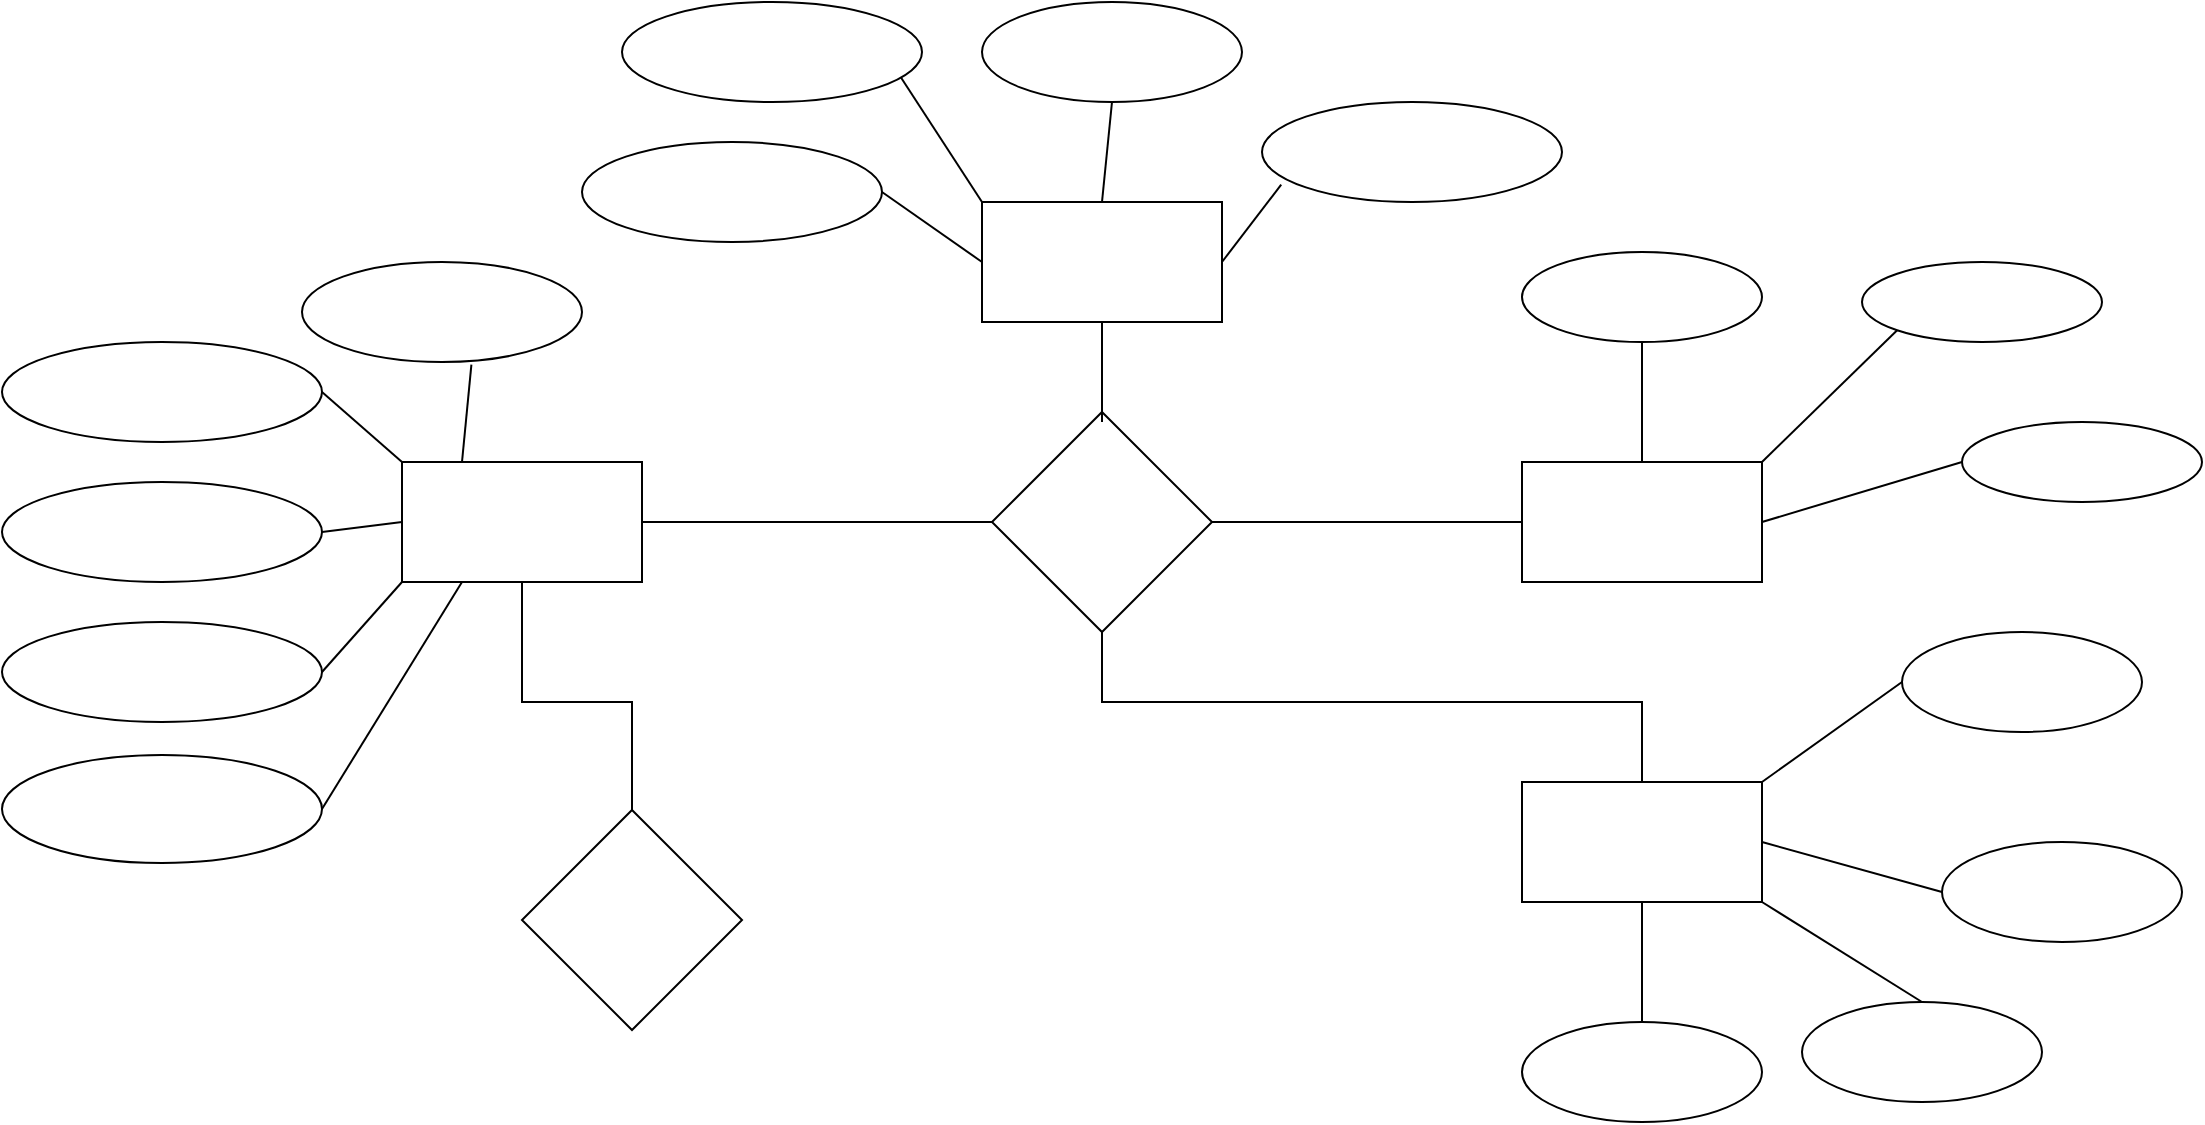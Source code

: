 <mxfile version="20.7.4" type="device"><diagram id="o8hvej4iZV3fhgOFpblf" name="Page-1"><mxGraphModel dx="1556" dy="1064" grid="1" gridSize="10" guides="1" tooltips="1" connect="1" arrows="1" fold="1" page="1" pageScale="1" pageWidth="1169" pageHeight="827" math="0" shadow="0"><root><mxCell id="0"/><mxCell id="1" parent="0"/><mxCell id="tRD2gXTEIXoe_GWJfHTF-1" value="" style="rounded=0;whiteSpace=wrap;html=1;" vertex="1" parent="1"><mxGeometry x="490" y="110" width="120" height="60" as="geometry"/></mxCell><mxCell id="tRD2gXTEIXoe_GWJfHTF-2" value="" style="ellipse;whiteSpace=wrap;html=1;" vertex="1" parent="1"><mxGeometry x="490" y="10" width="130" height="50" as="geometry"/></mxCell><mxCell id="tRD2gXTEIXoe_GWJfHTF-3" value="" style="ellipse;whiteSpace=wrap;html=1;" vertex="1" parent="1"><mxGeometry x="310" y="10" width="150" height="50" as="geometry"/></mxCell><mxCell id="tRD2gXTEIXoe_GWJfHTF-4" value="" style="ellipse;whiteSpace=wrap;html=1;" vertex="1" parent="1"><mxGeometry x="630" y="60" width="150" height="50" as="geometry"/></mxCell><mxCell id="tRD2gXTEIXoe_GWJfHTF-5" value="" style="ellipse;whiteSpace=wrap;html=1;" vertex="1" parent="1"><mxGeometry x="290" y="80" width="150" height="50" as="geometry"/></mxCell><mxCell id="tRD2gXTEIXoe_GWJfHTF-6" value="" style="endArrow=none;html=1;rounded=0;entryX=0.064;entryY=0.827;entryDx=0;entryDy=0;entryPerimeter=0;exitX=1;exitY=0.5;exitDx=0;exitDy=0;" edge="1" parent="1" source="tRD2gXTEIXoe_GWJfHTF-1" target="tRD2gXTEIXoe_GWJfHTF-4"><mxGeometry width="50" height="50" relative="1" as="geometry"><mxPoint x="570" y="430" as="sourcePoint"/><mxPoint x="620" y="380" as="targetPoint"/></mxGeometry></mxCell><mxCell id="tRD2gXTEIXoe_GWJfHTF-7" value="" style="endArrow=none;html=1;rounded=0;entryX=0.5;entryY=1;entryDx=0;entryDy=0;exitX=0.5;exitY=0;exitDx=0;exitDy=0;" edge="1" parent="1" source="tRD2gXTEIXoe_GWJfHTF-1" target="tRD2gXTEIXoe_GWJfHTF-2"><mxGeometry width="50" height="50" relative="1" as="geometry"><mxPoint x="550" y="100" as="sourcePoint"/><mxPoint x="620" y="380" as="targetPoint"/></mxGeometry></mxCell><mxCell id="tRD2gXTEIXoe_GWJfHTF-8" value="" style="endArrow=none;html=1;rounded=0;entryX=0.931;entryY=0.76;entryDx=0;entryDy=0;entryPerimeter=0;exitX=0;exitY=0;exitDx=0;exitDy=0;" edge="1" parent="1" source="tRD2gXTEIXoe_GWJfHTF-1" target="tRD2gXTEIXoe_GWJfHTF-3"><mxGeometry width="50" height="50" relative="1" as="geometry"><mxPoint x="570" y="430" as="sourcePoint"/><mxPoint x="620" y="380" as="targetPoint"/></mxGeometry></mxCell><mxCell id="tRD2gXTEIXoe_GWJfHTF-9" value="" style="endArrow=none;html=1;rounded=0;entryX=1;entryY=0.5;entryDx=0;entryDy=0;exitX=0;exitY=0.5;exitDx=0;exitDy=0;" edge="1" parent="1" source="tRD2gXTEIXoe_GWJfHTF-1" target="tRD2gXTEIXoe_GWJfHTF-5"><mxGeometry width="50" height="50" relative="1" as="geometry"><mxPoint x="570" y="430" as="sourcePoint"/><mxPoint x="620" y="380" as="targetPoint"/></mxGeometry></mxCell><mxCell id="tRD2gXTEIXoe_GWJfHTF-10" value="" style="rounded=0;whiteSpace=wrap;html=1;" vertex="1" parent="1"><mxGeometry x="200" y="240" width="120" height="60" as="geometry"/></mxCell><mxCell id="tRD2gXTEIXoe_GWJfHTF-11" value="" style="ellipse;whiteSpace=wrap;html=1;" vertex="1" parent="1"><mxGeometry x="150" y="140" width="140" height="50" as="geometry"/></mxCell><mxCell id="tRD2gXTEIXoe_GWJfHTF-12" value="" style="ellipse;whiteSpace=wrap;html=1;" vertex="1" parent="1"><mxGeometry y="180" width="160" height="50" as="geometry"/></mxCell><mxCell id="tRD2gXTEIXoe_GWJfHTF-13" value="" style="ellipse;whiteSpace=wrap;html=1;" vertex="1" parent="1"><mxGeometry y="250" width="160" height="50" as="geometry"/></mxCell><mxCell id="tRD2gXTEIXoe_GWJfHTF-14" value="" style="ellipse;whiteSpace=wrap;html=1;" vertex="1" parent="1"><mxGeometry y="320" width="160" height="50" as="geometry"/></mxCell><mxCell id="tRD2gXTEIXoe_GWJfHTF-15" value="" style="ellipse;whiteSpace=wrap;html=1;" vertex="1" parent="1"><mxGeometry y="386.5" width="160" height="54" as="geometry"/></mxCell><mxCell id="tRD2gXTEIXoe_GWJfHTF-16" value="" style="rhombus;whiteSpace=wrap;html=1;" vertex="1" parent="1"><mxGeometry x="495" y="215" width="110" height="110" as="geometry"/></mxCell><mxCell id="tRD2gXTEIXoe_GWJfHTF-17" value="" style="endArrow=none;html=1;rounded=0;exitX=1;exitY=0.5;exitDx=0;exitDy=0;entryX=0;entryY=0.5;entryDx=0;entryDy=0;" edge="1" parent="1" source="tRD2gXTEIXoe_GWJfHTF-10" target="tRD2gXTEIXoe_GWJfHTF-16"><mxGeometry width="50" height="50" relative="1" as="geometry"><mxPoint x="570" y="430" as="sourcePoint"/><mxPoint x="490" y="270" as="targetPoint"/></mxGeometry></mxCell><mxCell id="tRD2gXTEIXoe_GWJfHTF-18" value="" style="endArrow=none;html=1;rounded=0;entryX=0.5;entryY=1;entryDx=0;entryDy=0;" edge="1" parent="1" target="tRD2gXTEIXoe_GWJfHTF-1"><mxGeometry width="50" height="50" relative="1" as="geometry"><mxPoint x="550" y="220" as="sourcePoint"/><mxPoint x="620" y="380" as="targetPoint"/></mxGeometry></mxCell><mxCell id="tRD2gXTEIXoe_GWJfHTF-19" value="" style="endArrow=none;html=1;rounded=0;entryX=0.605;entryY=1.027;entryDx=0;entryDy=0;entryPerimeter=0;exitX=0.25;exitY=0;exitDx=0;exitDy=0;" edge="1" parent="1" source="tRD2gXTEIXoe_GWJfHTF-10" target="tRD2gXTEIXoe_GWJfHTF-11"><mxGeometry width="50" height="50" relative="1" as="geometry"><mxPoint x="570" y="430" as="sourcePoint"/><mxPoint x="620" y="380" as="targetPoint"/></mxGeometry></mxCell><mxCell id="tRD2gXTEIXoe_GWJfHTF-20" value="" style="endArrow=none;html=1;rounded=0;entryX=1;entryY=0.5;entryDx=0;entryDy=0;exitX=0;exitY=0;exitDx=0;exitDy=0;" edge="1" parent="1" source="tRD2gXTEIXoe_GWJfHTF-10" target="tRD2gXTEIXoe_GWJfHTF-12"><mxGeometry width="50" height="50" relative="1" as="geometry"><mxPoint x="570" y="430" as="sourcePoint"/><mxPoint x="620" y="380" as="targetPoint"/></mxGeometry></mxCell><mxCell id="tRD2gXTEIXoe_GWJfHTF-21" value="" style="endArrow=none;html=1;rounded=0;exitX=1;exitY=0.5;exitDx=0;exitDy=0;entryX=0;entryY=0.5;entryDx=0;entryDy=0;" edge="1" parent="1" source="tRD2gXTEIXoe_GWJfHTF-13" target="tRD2gXTEIXoe_GWJfHTF-10"><mxGeometry width="50" height="50" relative="1" as="geometry"><mxPoint x="570" y="430" as="sourcePoint"/><mxPoint x="620" y="380" as="targetPoint"/></mxGeometry></mxCell><mxCell id="tRD2gXTEIXoe_GWJfHTF-22" value="" style="endArrow=none;html=1;rounded=0;exitX=1;exitY=0.5;exitDx=0;exitDy=0;entryX=0;entryY=1;entryDx=0;entryDy=0;" edge="1" parent="1" source="tRD2gXTEIXoe_GWJfHTF-14" target="tRD2gXTEIXoe_GWJfHTF-10"><mxGeometry width="50" height="50" relative="1" as="geometry"><mxPoint x="570" y="430" as="sourcePoint"/><mxPoint x="620" y="380" as="targetPoint"/></mxGeometry></mxCell><mxCell id="tRD2gXTEIXoe_GWJfHTF-23" value="" style="endArrow=none;html=1;rounded=0;exitX=1;exitY=0.5;exitDx=0;exitDy=0;entryX=0.25;entryY=1;entryDx=0;entryDy=0;" edge="1" parent="1" source="tRD2gXTEIXoe_GWJfHTF-15" target="tRD2gXTEIXoe_GWJfHTF-10"><mxGeometry width="50" height="50" relative="1" as="geometry"><mxPoint x="570" y="430" as="sourcePoint"/><mxPoint x="620" y="380" as="targetPoint"/></mxGeometry></mxCell><mxCell id="tRD2gXTEIXoe_GWJfHTF-24" value="" style="rounded=0;whiteSpace=wrap;html=1;" vertex="1" parent="1"><mxGeometry x="760" y="240" width="120" height="60" as="geometry"/></mxCell><mxCell id="tRD2gXTEIXoe_GWJfHTF-25" value="" style="endArrow=none;html=1;rounded=0;entryX=0;entryY=0.5;entryDx=0;entryDy=0;" edge="1" parent="1" source="tRD2gXTEIXoe_GWJfHTF-16" target="tRD2gXTEIXoe_GWJfHTF-24"><mxGeometry width="50" height="50" relative="1" as="geometry"><mxPoint x="570" y="430" as="sourcePoint"/><mxPoint x="620" y="380" as="targetPoint"/></mxGeometry></mxCell><mxCell id="tRD2gXTEIXoe_GWJfHTF-26" value="" style="ellipse;whiteSpace=wrap;html=1;" vertex="1" parent="1"><mxGeometry x="970" y="430" width="120" height="50" as="geometry"/></mxCell><mxCell id="tRD2gXTEIXoe_GWJfHTF-27" value="" style="ellipse;whiteSpace=wrap;html=1;" vertex="1" parent="1"><mxGeometry x="950" y="325" width="120" height="50" as="geometry"/></mxCell><mxCell id="tRD2gXTEIXoe_GWJfHTF-28" value="" style="ellipse;whiteSpace=wrap;html=1;" vertex="1" parent="1"><mxGeometry x="980" y="220" width="120" height="40" as="geometry"/></mxCell><mxCell id="tRD2gXTEIXoe_GWJfHTF-29" value="" style="ellipse;whiteSpace=wrap;html=1;" vertex="1" parent="1"><mxGeometry x="930" y="140" width="120" height="40" as="geometry"/></mxCell><mxCell id="tRD2gXTEIXoe_GWJfHTF-30" value="" style="ellipse;whiteSpace=wrap;html=1;" vertex="1" parent="1"><mxGeometry x="760" y="135" width="120" height="45" as="geometry"/></mxCell><mxCell id="tRD2gXTEIXoe_GWJfHTF-31" value="" style="rounded=0;whiteSpace=wrap;html=1;" vertex="1" parent="1"><mxGeometry x="760" y="400" width="120" height="60" as="geometry"/></mxCell><mxCell id="tRD2gXTEIXoe_GWJfHTF-32" value="" style="endArrow=none;html=1;rounded=0;entryX=0.5;entryY=1;entryDx=0;entryDy=0;exitX=0.5;exitY=0;exitDx=0;exitDy=0;" edge="1" parent="1" source="tRD2gXTEIXoe_GWJfHTF-24" target="tRD2gXTEIXoe_GWJfHTF-30"><mxGeometry width="50" height="50" relative="1" as="geometry"><mxPoint x="570" y="430" as="sourcePoint"/><mxPoint x="620" y="380" as="targetPoint"/></mxGeometry></mxCell><mxCell id="tRD2gXTEIXoe_GWJfHTF-33" value="" style="endArrow=none;html=1;rounded=0;entryX=0;entryY=1;entryDx=0;entryDy=0;" edge="1" parent="1" target="tRD2gXTEIXoe_GWJfHTF-29"><mxGeometry width="50" height="50" relative="1" as="geometry"><mxPoint x="880" y="240" as="sourcePoint"/><mxPoint x="930" y="190" as="targetPoint"/></mxGeometry></mxCell><mxCell id="tRD2gXTEIXoe_GWJfHTF-34" value="" style="endArrow=none;html=1;rounded=0;exitX=1;exitY=0.5;exitDx=0;exitDy=0;entryX=0;entryY=0.5;entryDx=0;entryDy=0;" edge="1" parent="1" source="tRD2gXTEIXoe_GWJfHTF-24" target="tRD2gXTEIXoe_GWJfHTF-28"><mxGeometry width="50" height="50" relative="1" as="geometry"><mxPoint x="890" y="290" as="sourcePoint"/><mxPoint x="940" y="240" as="targetPoint"/></mxGeometry></mxCell><mxCell id="tRD2gXTEIXoe_GWJfHTF-35" value="" style="endArrow=none;html=1;rounded=0;entryX=0;entryY=0.5;entryDx=0;entryDy=0;exitX=1;exitY=0;exitDx=0;exitDy=0;" edge="1" parent="1" source="tRD2gXTEIXoe_GWJfHTF-31" target="tRD2gXTEIXoe_GWJfHTF-27"><mxGeometry width="50" height="50" relative="1" as="geometry"><mxPoint x="870" y="380" as="sourcePoint"/><mxPoint x="920" y="330" as="targetPoint"/></mxGeometry></mxCell><mxCell id="tRD2gXTEIXoe_GWJfHTF-36" value="" style="endArrow=none;html=1;rounded=0;entryX=0;entryY=0.5;entryDx=0;entryDy=0;exitX=1;exitY=0.5;exitDx=0;exitDy=0;" edge="1" parent="1" source="tRD2gXTEIXoe_GWJfHTF-31" target="tRD2gXTEIXoe_GWJfHTF-26"><mxGeometry width="50" height="50" relative="1" as="geometry"><mxPoint x="570" y="430" as="sourcePoint"/><mxPoint x="620" y="380" as="targetPoint"/></mxGeometry></mxCell><mxCell id="tRD2gXTEIXoe_GWJfHTF-37" value="" style="ellipse;whiteSpace=wrap;html=1;" vertex="1" parent="1"><mxGeometry x="760" y="520" width="120" height="50" as="geometry"/></mxCell><mxCell id="tRD2gXTEIXoe_GWJfHTF-38" value="" style="ellipse;whiteSpace=wrap;html=1;" vertex="1" parent="1"><mxGeometry x="900" y="510" width="120" height="50" as="geometry"/></mxCell><mxCell id="tRD2gXTEIXoe_GWJfHTF-39" value="" style="endArrow=none;html=1;rounded=0;entryX=0.5;entryY=1;entryDx=0;entryDy=0;exitX=0.5;exitY=0;exitDx=0;exitDy=0;" edge="1" parent="1" source="tRD2gXTEIXoe_GWJfHTF-37" target="tRD2gXTEIXoe_GWJfHTF-31"><mxGeometry width="50" height="50" relative="1" as="geometry"><mxPoint x="570" y="430" as="sourcePoint"/><mxPoint x="620" y="380" as="targetPoint"/></mxGeometry></mxCell><mxCell id="tRD2gXTEIXoe_GWJfHTF-40" value="" style="endArrow=none;html=1;rounded=0;entryX=1;entryY=1;entryDx=0;entryDy=0;exitX=0.5;exitY=0;exitDx=0;exitDy=0;" edge="1" parent="1" source="tRD2gXTEIXoe_GWJfHTF-38" target="tRD2gXTEIXoe_GWJfHTF-31"><mxGeometry width="50" height="50" relative="1" as="geometry"><mxPoint x="570" y="430" as="sourcePoint"/><mxPoint x="620" y="380" as="targetPoint"/></mxGeometry></mxCell><mxCell id="tRD2gXTEIXoe_GWJfHTF-41" value="" style="endArrow=none;html=1;rounded=0;entryX=0.5;entryY=1;entryDx=0;entryDy=0;exitX=0.5;exitY=0;exitDx=0;exitDy=0;" edge="1" parent="1" source="tRD2gXTEIXoe_GWJfHTF-31" target="tRD2gXTEIXoe_GWJfHTF-16"><mxGeometry width="50" height="50" relative="1" as="geometry"><mxPoint x="570" y="430" as="sourcePoint"/><mxPoint x="620" y="380" as="targetPoint"/><Array as="points"><mxPoint x="820" y="360"/><mxPoint x="550" y="360"/></Array></mxGeometry></mxCell><mxCell id="tRD2gXTEIXoe_GWJfHTF-42" value="" style="endArrow=none;html=1;rounded=0;entryX=0.5;entryY=1;entryDx=0;entryDy=0;exitX=0.5;exitY=0;exitDx=0;exitDy=0;" edge="1" parent="1" source="tRD2gXTEIXoe_GWJfHTF-43" target="tRD2gXTEIXoe_GWJfHTF-10"><mxGeometry width="50" height="50" relative="1" as="geometry"><mxPoint x="260" y="440" as="sourcePoint"/><mxPoint x="260" y="370" as="targetPoint"/><Array as="points"><mxPoint x="315" y="360"/><mxPoint x="260" y="360"/></Array></mxGeometry></mxCell><mxCell id="tRD2gXTEIXoe_GWJfHTF-43" value="" style="rhombus;whiteSpace=wrap;html=1;" vertex="1" parent="1"><mxGeometry x="260" y="414" width="110" height="110" as="geometry"/></mxCell></root></mxGraphModel></diagram></mxfile>